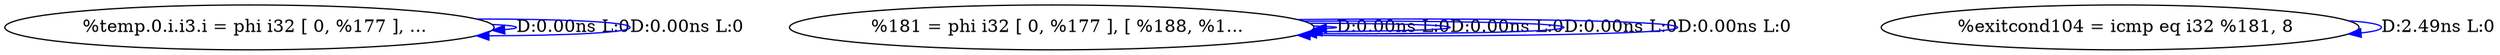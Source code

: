 digraph {
Node0x36d26a0[label="  %temp.0.i.i3.i = phi i32 [ 0, %177 ], ..."];
Node0x36d26a0 -> Node0x36d26a0[label="D:0.00ns L:0",color=blue];
Node0x36d26a0 -> Node0x36d26a0[label="D:0.00ns L:0",color=blue];
Node0x36d2780[label="  %181 = phi i32 [ 0, %177 ], [ %188, %1..."];
Node0x36d2780 -> Node0x36d2780[label="D:0.00ns L:0",color=blue];
Node0x36d2780 -> Node0x36d2780[label="D:0.00ns L:0",color=blue];
Node0x36d2780 -> Node0x36d2780[label="D:0.00ns L:0",color=blue];
Node0x36d2780 -> Node0x36d2780[label="D:0.00ns L:0",color=blue];
Node0x36d2860[label="  %exitcond104 = icmp eq i32 %181, 8"];
Node0x36d2860 -> Node0x36d2860[label="D:2.49ns L:0",color=blue];
}

